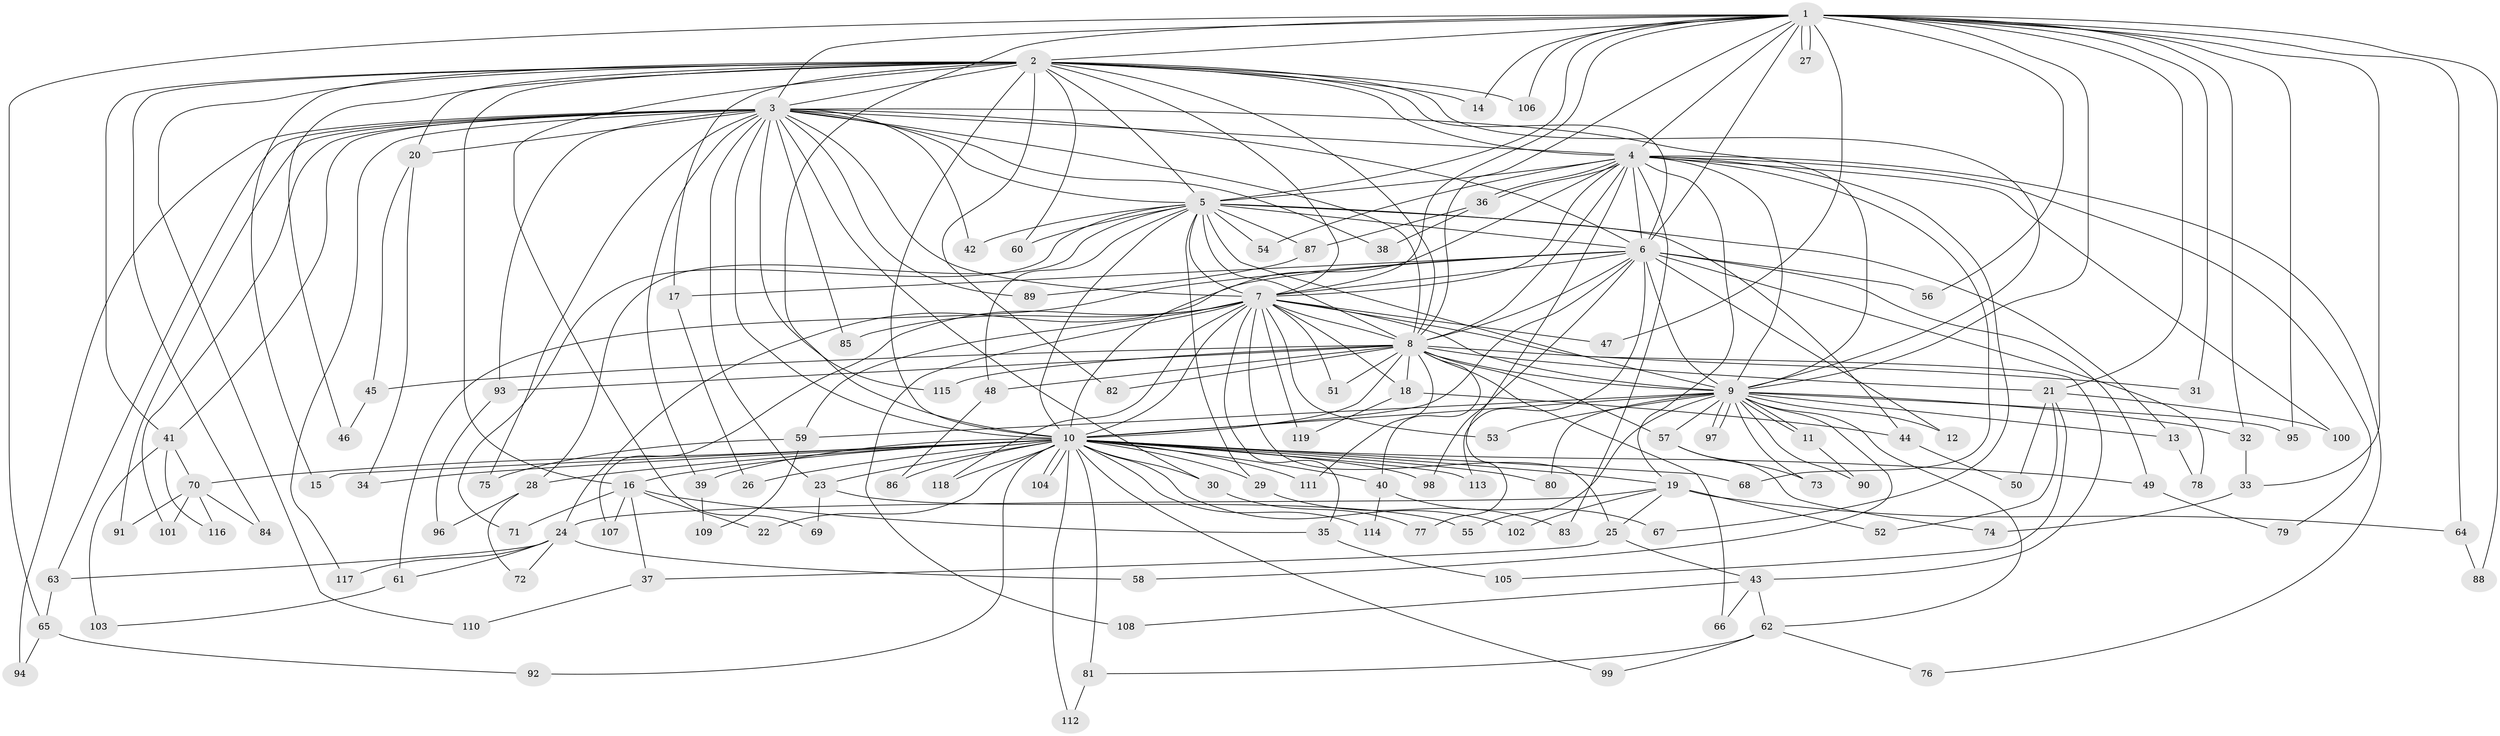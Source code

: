 // Generated by graph-tools (version 1.1) at 2025/01/03/09/25 03:01:29]
// undirected, 119 vertices, 263 edges
graph export_dot {
graph [start="1"]
  node [color=gray90,style=filled];
  1;
  2;
  3;
  4;
  5;
  6;
  7;
  8;
  9;
  10;
  11;
  12;
  13;
  14;
  15;
  16;
  17;
  18;
  19;
  20;
  21;
  22;
  23;
  24;
  25;
  26;
  27;
  28;
  29;
  30;
  31;
  32;
  33;
  34;
  35;
  36;
  37;
  38;
  39;
  40;
  41;
  42;
  43;
  44;
  45;
  46;
  47;
  48;
  49;
  50;
  51;
  52;
  53;
  54;
  55;
  56;
  57;
  58;
  59;
  60;
  61;
  62;
  63;
  64;
  65;
  66;
  67;
  68;
  69;
  70;
  71;
  72;
  73;
  74;
  75;
  76;
  77;
  78;
  79;
  80;
  81;
  82;
  83;
  84;
  85;
  86;
  87;
  88;
  89;
  90;
  91;
  92;
  93;
  94;
  95;
  96;
  97;
  98;
  99;
  100;
  101;
  102;
  103;
  104;
  105;
  106;
  107;
  108;
  109;
  110;
  111;
  112;
  113;
  114;
  115;
  116;
  117;
  118;
  119;
  1 -- 2;
  1 -- 3;
  1 -- 4;
  1 -- 5;
  1 -- 6;
  1 -- 7;
  1 -- 8;
  1 -- 9;
  1 -- 10;
  1 -- 14;
  1 -- 21;
  1 -- 27;
  1 -- 27;
  1 -- 31;
  1 -- 32;
  1 -- 33;
  1 -- 47;
  1 -- 56;
  1 -- 64;
  1 -- 65;
  1 -- 88;
  1 -- 95;
  1 -- 106;
  2 -- 3;
  2 -- 4;
  2 -- 5;
  2 -- 6;
  2 -- 7;
  2 -- 8;
  2 -- 9;
  2 -- 10;
  2 -- 14;
  2 -- 15;
  2 -- 16;
  2 -- 17;
  2 -- 20;
  2 -- 41;
  2 -- 46;
  2 -- 60;
  2 -- 69;
  2 -- 82;
  2 -- 84;
  2 -- 106;
  2 -- 110;
  3 -- 4;
  3 -- 5;
  3 -- 6;
  3 -- 7;
  3 -- 8;
  3 -- 9;
  3 -- 10;
  3 -- 20;
  3 -- 23;
  3 -- 30;
  3 -- 38;
  3 -- 39;
  3 -- 41;
  3 -- 42;
  3 -- 63;
  3 -- 75;
  3 -- 85;
  3 -- 89;
  3 -- 91;
  3 -- 93;
  3 -- 94;
  3 -- 101;
  3 -- 115;
  3 -- 117;
  4 -- 5;
  4 -- 6;
  4 -- 7;
  4 -- 8;
  4 -- 9;
  4 -- 10;
  4 -- 19;
  4 -- 36;
  4 -- 36;
  4 -- 54;
  4 -- 67;
  4 -- 68;
  4 -- 76;
  4 -- 77;
  4 -- 79;
  4 -- 83;
  4 -- 100;
  5 -- 6;
  5 -- 7;
  5 -- 8;
  5 -- 9;
  5 -- 10;
  5 -- 13;
  5 -- 28;
  5 -- 29;
  5 -- 42;
  5 -- 44;
  5 -- 48;
  5 -- 54;
  5 -- 60;
  5 -- 71;
  5 -- 87;
  6 -- 7;
  6 -- 8;
  6 -- 9;
  6 -- 10;
  6 -- 12;
  6 -- 17;
  6 -- 24;
  6 -- 49;
  6 -- 56;
  6 -- 61;
  6 -- 78;
  6 -- 98;
  6 -- 113;
  7 -- 8;
  7 -- 9;
  7 -- 10;
  7 -- 18;
  7 -- 25;
  7 -- 35;
  7 -- 43;
  7 -- 47;
  7 -- 51;
  7 -- 53;
  7 -- 59;
  7 -- 85;
  7 -- 107;
  7 -- 108;
  7 -- 118;
  7 -- 119;
  8 -- 9;
  8 -- 10;
  8 -- 18;
  8 -- 21;
  8 -- 31;
  8 -- 40;
  8 -- 45;
  8 -- 48;
  8 -- 51;
  8 -- 57;
  8 -- 66;
  8 -- 82;
  8 -- 93;
  8 -- 111;
  8 -- 115;
  9 -- 10;
  9 -- 11;
  9 -- 11;
  9 -- 12;
  9 -- 13;
  9 -- 32;
  9 -- 53;
  9 -- 55;
  9 -- 57;
  9 -- 58;
  9 -- 59;
  9 -- 62;
  9 -- 73;
  9 -- 80;
  9 -- 90;
  9 -- 95;
  9 -- 97;
  9 -- 97;
  10 -- 15;
  10 -- 16;
  10 -- 19;
  10 -- 22;
  10 -- 23;
  10 -- 26;
  10 -- 28;
  10 -- 29;
  10 -- 30;
  10 -- 34;
  10 -- 39;
  10 -- 40;
  10 -- 49;
  10 -- 68;
  10 -- 70;
  10 -- 80;
  10 -- 81;
  10 -- 86;
  10 -- 92;
  10 -- 98;
  10 -- 99;
  10 -- 102;
  10 -- 104;
  10 -- 104;
  10 -- 111;
  10 -- 112;
  10 -- 113;
  10 -- 114;
  10 -- 118;
  11 -- 90;
  13 -- 78;
  16 -- 22;
  16 -- 35;
  16 -- 37;
  16 -- 71;
  16 -- 107;
  17 -- 26;
  18 -- 44;
  18 -- 119;
  19 -- 24;
  19 -- 25;
  19 -- 52;
  19 -- 64;
  19 -- 102;
  20 -- 34;
  20 -- 45;
  21 -- 50;
  21 -- 52;
  21 -- 100;
  21 -- 105;
  23 -- 55;
  23 -- 69;
  24 -- 58;
  24 -- 61;
  24 -- 63;
  24 -- 72;
  24 -- 117;
  25 -- 37;
  25 -- 43;
  28 -- 72;
  28 -- 96;
  29 -- 83;
  30 -- 77;
  32 -- 33;
  33 -- 74;
  35 -- 105;
  36 -- 38;
  36 -- 87;
  37 -- 110;
  39 -- 109;
  40 -- 67;
  40 -- 114;
  41 -- 70;
  41 -- 103;
  41 -- 116;
  43 -- 62;
  43 -- 66;
  43 -- 108;
  44 -- 50;
  45 -- 46;
  48 -- 86;
  49 -- 79;
  57 -- 73;
  57 -- 74;
  59 -- 75;
  59 -- 109;
  61 -- 103;
  62 -- 76;
  62 -- 81;
  62 -- 99;
  63 -- 65;
  64 -- 88;
  65 -- 92;
  65 -- 94;
  70 -- 84;
  70 -- 91;
  70 -- 101;
  70 -- 116;
  81 -- 112;
  87 -- 89;
  93 -- 96;
}
